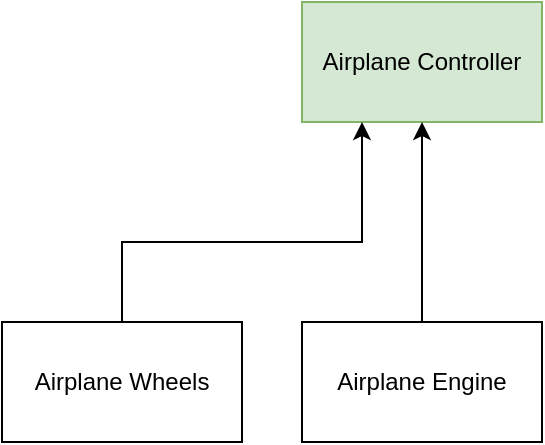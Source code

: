 <mxfile version="13.6.9" type="github">
  <diagram id="CYZCeMSAnIOVuIHV3C61" name="Page-1">
    <mxGraphModel dx="1102" dy="582" grid="1" gridSize="10" guides="1" tooltips="1" connect="1" arrows="1" fold="1" page="1" pageScale="1" pageWidth="827" pageHeight="1169" math="0" shadow="0">
      <root>
        <mxCell id="0" />
        <mxCell id="1" parent="0" />
        <mxCell id="tmM-5zMfZz3KDJdVsudU-1" value="Airplane Controller" style="rounded=0;whiteSpace=wrap;html=1;fillColor=#d5e8d4;strokeColor=#82b366;" vertex="1" parent="1">
          <mxGeometry x="340" y="40" width="120" height="60" as="geometry" />
        </mxCell>
        <mxCell id="tmM-5zMfZz3KDJdVsudU-4" style="edgeStyle=orthogonalEdgeStyle;rounded=0;orthogonalLoop=1;jettySize=auto;html=1;" edge="1" parent="1" source="tmM-5zMfZz3KDJdVsudU-2" target="tmM-5zMfZz3KDJdVsudU-1">
          <mxGeometry relative="1" as="geometry" />
        </mxCell>
        <mxCell id="tmM-5zMfZz3KDJdVsudU-2" value="Airplane Engine" style="rounded=0;whiteSpace=wrap;html=1;" vertex="1" parent="1">
          <mxGeometry x="340" y="200" width="120" height="60" as="geometry" />
        </mxCell>
        <mxCell id="tmM-5zMfZz3KDJdVsudU-5" style="edgeStyle=orthogonalEdgeStyle;rounded=0;orthogonalLoop=1;jettySize=auto;html=1;entryX=0.25;entryY=1;entryDx=0;entryDy=0;" edge="1" parent="1" source="tmM-5zMfZz3KDJdVsudU-3" target="tmM-5zMfZz3KDJdVsudU-1">
          <mxGeometry relative="1" as="geometry">
            <Array as="points">
              <mxPoint x="250" y="160" />
              <mxPoint x="370" y="160" />
            </Array>
          </mxGeometry>
        </mxCell>
        <mxCell id="tmM-5zMfZz3KDJdVsudU-3" value="Airplane Wheels" style="rounded=0;whiteSpace=wrap;html=1;" vertex="1" parent="1">
          <mxGeometry x="190" y="200" width="120" height="60" as="geometry" />
        </mxCell>
      </root>
    </mxGraphModel>
  </diagram>
</mxfile>
